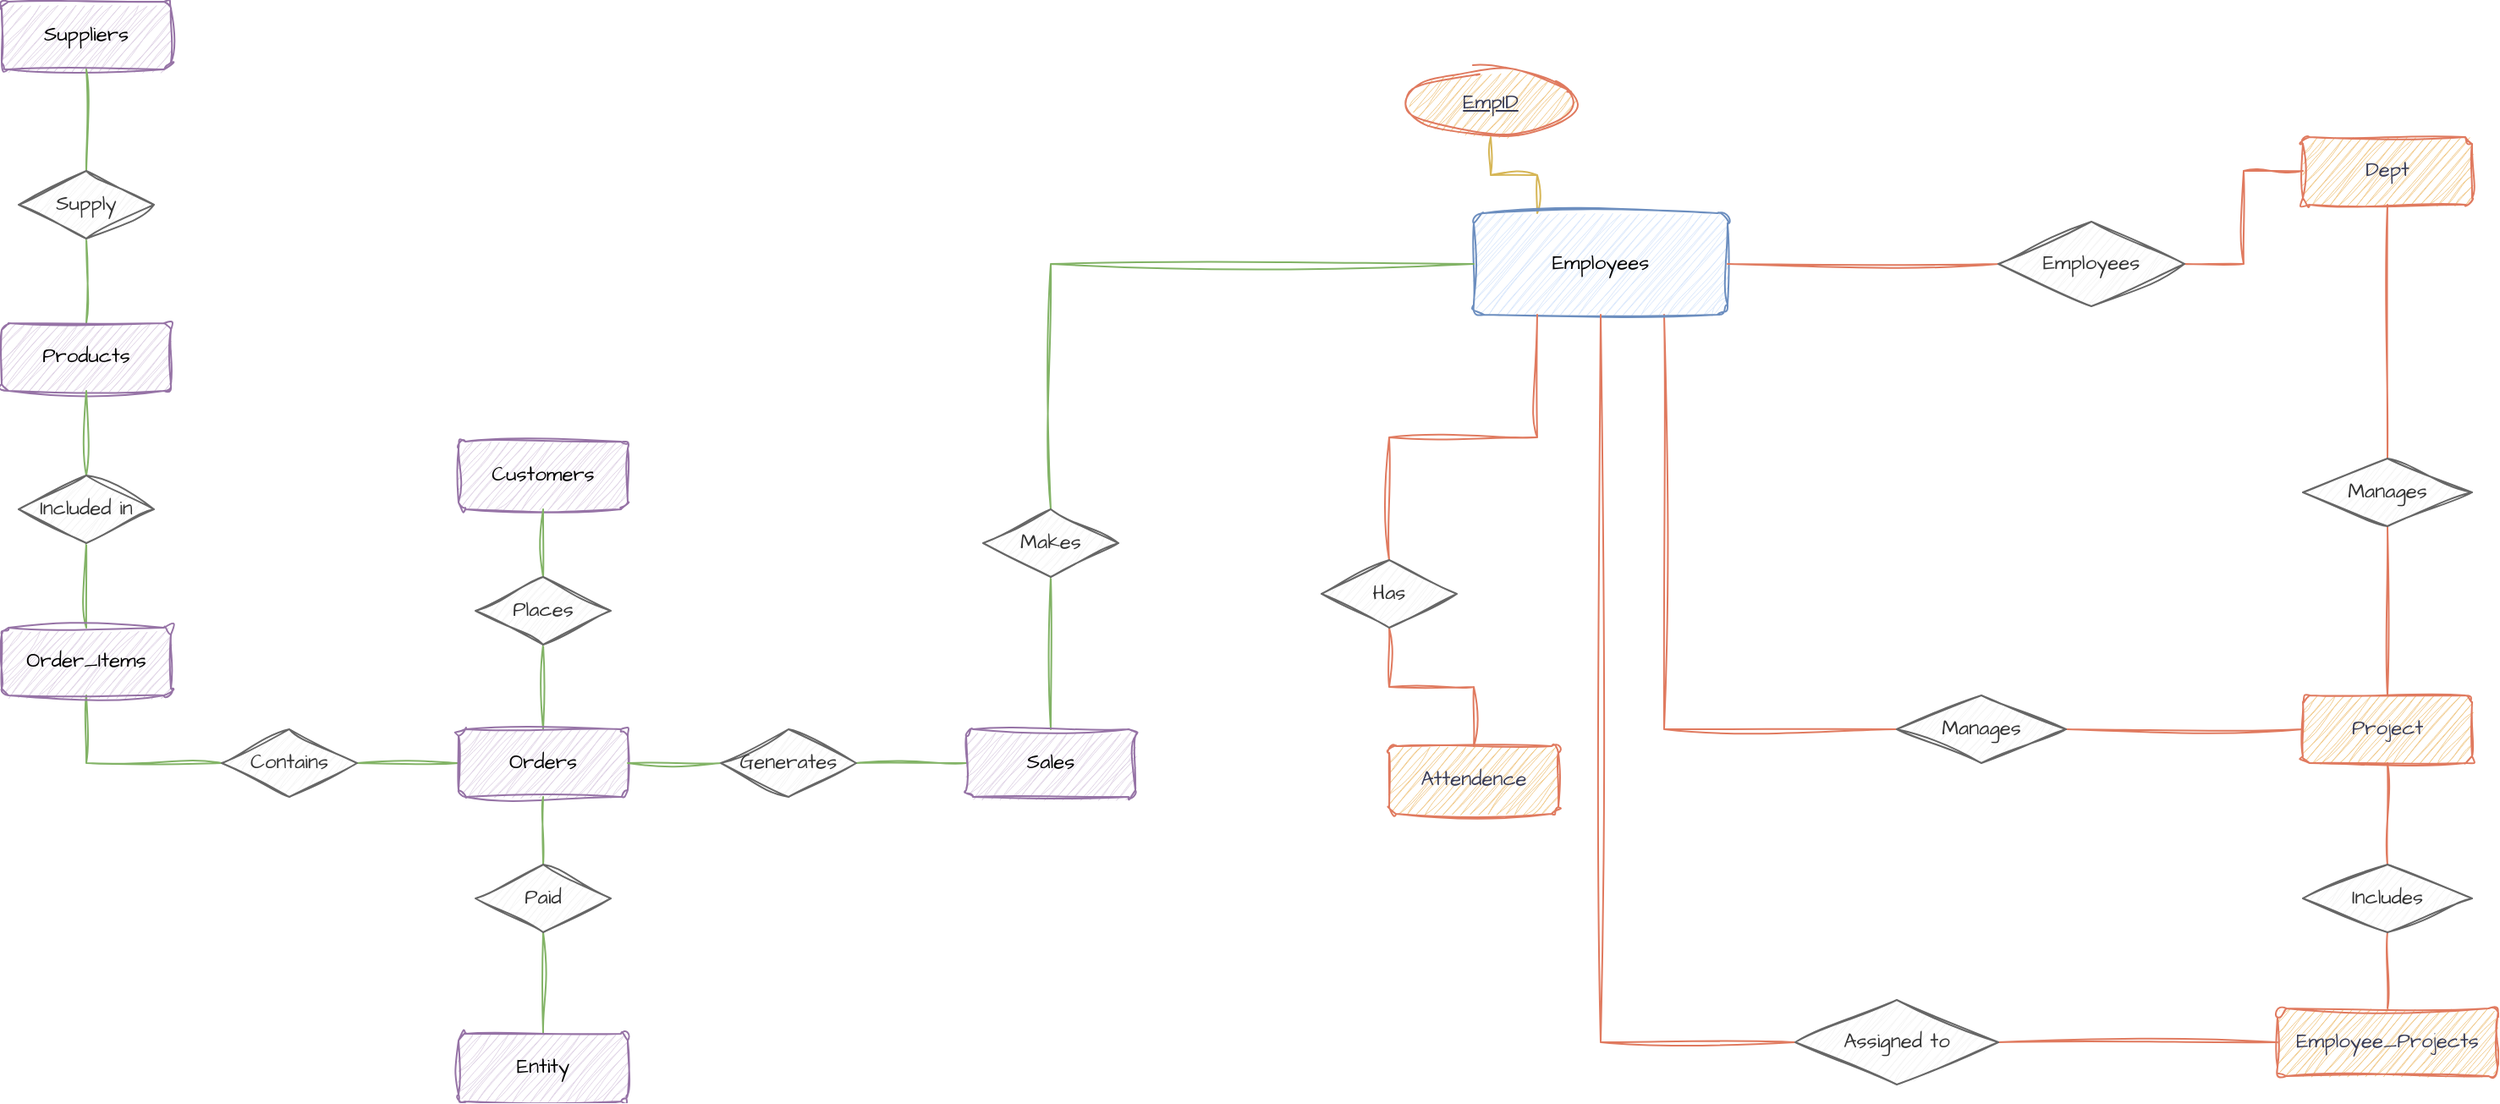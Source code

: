 <mxfile version="26.1.1">
  <diagram id="R2lEEEUBdFMjLlhIrx00" name="Page-1">
    <mxGraphModel dx="1290" dy="-504" grid="1" gridSize="10" guides="1" tooltips="1" connect="1" arrows="1" fold="1" page="1" pageScale="1" pageWidth="850" pageHeight="1100" background="none" math="0" shadow="0" extFonts="Permanent Marker^https://fonts.googleapis.com/css?family=Permanent+Marker">
      <root>
        <mxCell id="0" />
        <mxCell id="1" parent="0" />
        <mxCell id="4vg19BvXnKf1cdxPOleW-86" style="edgeStyle=orthogonalEdgeStyle;rounded=0;sketch=1;hachureGap=4;jiggle=2;curveFitting=1;orthogonalLoop=1;jettySize=auto;html=1;exitX=0;exitY=0.5;exitDx=0;exitDy=0;entryX=0.75;entryY=1;entryDx=0;entryDy=0;strokeColor=#E07A5F;fontFamily=Architects Daughter;fontSource=https%3A%2F%2Ffonts.googleapis.com%2Fcss%3Ffamily%3DArchitects%2BDaughter;fontColor=#393C56;fillColor=#F2CC8F;endArrow=none;startFill=0;" parent="1" source="4vg19BvXnKf1cdxPOleW-85" target="4vg19BvXnKf1cdxPOleW-63" edge="1">
          <mxGeometry relative="1" as="geometry" />
        </mxCell>
        <mxCell id="4vg19BvXnKf1cdxPOleW-131" style="edgeStyle=orthogonalEdgeStyle;rounded=0;sketch=1;hachureGap=4;jiggle=2;curveFitting=1;orthogonalLoop=1;jettySize=auto;html=1;exitX=0.25;exitY=0;exitDx=0;exitDy=0;entryX=0.5;entryY=1;entryDx=0;entryDy=0;strokeColor=#d6b656;fontFamily=Architects Daughter;fontSource=https%3A%2F%2Ffonts.googleapis.com%2Fcss%3Ffamily%3DArchitects%2BDaughter;fontColor=#393C56;fillColor=#fff2cc;endArrow=none;startFill=0;" parent="1" source="4vg19BvXnKf1cdxPOleW-63" target="4vg19BvXnKf1cdxPOleW-129" edge="1">
          <mxGeometry relative="1" as="geometry" />
        </mxCell>
        <mxCell id="4vg19BvXnKf1cdxPOleW-63" value="Employees" style="rounded=1;arcSize=10;whiteSpace=wrap;html=1;align=center;sketch=1;hachureGap=4;jiggle=2;curveFitting=1;fontFamily=Architects Daughter;fontSource=https%3A%2F%2Ffonts.googleapis.com%2Fcss%3Ffamily%3DArchitects%2BDaughter;fillColor=#dae8fc;strokeColor=#6c8ebf;" parent="1" vertex="1">
          <mxGeometry x="1000" y="1405" width="150" height="60" as="geometry" />
        </mxCell>
        <mxCell id="4vg19BvXnKf1cdxPOleW-83" style="edgeStyle=orthogonalEdgeStyle;rounded=0;sketch=1;hachureGap=4;jiggle=2;curveFitting=1;orthogonalLoop=1;jettySize=auto;html=1;strokeColor=#E07A5F;fontFamily=Architects Daughter;fontSource=https%3A%2F%2Ffonts.googleapis.com%2Fcss%3Ffamily%3DArchitects%2BDaughter;fontColor=#393C56;fillColor=#F2CC8F;entryX=0.5;entryY=1;entryDx=0;entryDy=0;endArrow=none;startFill=0;" parent="1" source="4vg19BvXnKf1cdxPOleW-73" target="4vg19BvXnKf1cdxPOleW-64" edge="1">
          <mxGeometry relative="1" as="geometry" />
        </mxCell>
        <mxCell id="4vg19BvXnKf1cdxPOleW-64" value="Dept" style="rounded=1;arcSize=10;whiteSpace=wrap;html=1;align=center;sketch=1;hachureGap=4;jiggle=2;curveFitting=1;strokeColor=#E07A5F;fontFamily=Architects Daughter;fontSource=https%3A%2F%2Ffonts.googleapis.com%2Fcss%3Ffamily%3DArchitects%2BDaughter;fontColor=#393C56;fillColor=#F2CC8F;" parent="1" vertex="1">
          <mxGeometry x="1490" y="1360" width="100" height="40" as="geometry" />
        </mxCell>
        <mxCell id="4vg19BvXnKf1cdxPOleW-92" style="edgeStyle=orthogonalEdgeStyle;rounded=0;sketch=1;hachureGap=4;jiggle=2;curveFitting=1;orthogonalLoop=1;jettySize=auto;html=1;exitX=0.5;exitY=0;exitDx=0;exitDy=0;entryX=0.5;entryY=1;entryDx=0;entryDy=0;strokeColor=#E07A5F;fontFamily=Architects Daughter;fontSource=https%3A%2F%2Ffonts.googleapis.com%2Fcss%3Ffamily%3DArchitects%2BDaughter;fontColor=#393C56;fillColor=#F2CC8F;endArrow=none;startFill=0;" parent="1" source="4vg19BvXnKf1cdxPOleW-91" target="4vg19BvXnKf1cdxPOleW-65" edge="1">
          <mxGeometry relative="1" as="geometry" />
        </mxCell>
        <mxCell id="4vg19BvXnKf1cdxPOleW-65" value="Project" style="rounded=1;arcSize=10;whiteSpace=wrap;html=1;align=center;sketch=1;hachureGap=4;jiggle=2;curveFitting=1;strokeColor=#E07A5F;fontFamily=Architects Daughter;fontSource=https%3A%2F%2Ffonts.googleapis.com%2Fcss%3Ffamily%3DArchitects%2BDaughter;fontColor=#393C56;fillColor=#F2CC8F;" parent="1" vertex="1">
          <mxGeometry x="1490" y="1690" width="100" height="40" as="geometry" />
        </mxCell>
        <mxCell id="4vg19BvXnKf1cdxPOleW-89" style="edgeStyle=orthogonalEdgeStyle;rounded=0;sketch=1;hachureGap=4;jiggle=2;curveFitting=1;orthogonalLoop=1;jettySize=auto;html=1;exitX=0.5;exitY=0;exitDx=0;exitDy=0;entryX=0.5;entryY=1;entryDx=0;entryDy=0;strokeColor=#E07A5F;fontFamily=Architects Daughter;fontSource=https%3A%2F%2Ffonts.googleapis.com%2Fcss%3Ffamily%3DArchitects%2BDaughter;fontColor=#393C56;fillColor=#F2CC8F;endArrow=none;startFill=0;" parent="1" source="4vg19BvXnKf1cdxPOleW-66" target="4vg19BvXnKf1cdxPOleW-79" edge="1">
          <mxGeometry relative="1" as="geometry" />
        </mxCell>
        <mxCell id="4vg19BvXnKf1cdxPOleW-66" value="Attendence" style="rounded=1;arcSize=10;whiteSpace=wrap;html=1;align=center;sketch=1;hachureGap=4;jiggle=2;curveFitting=1;strokeColor=#E07A5F;fontFamily=Architects Daughter;fontSource=https%3A%2F%2Ffonts.googleapis.com%2Fcss%3Ffamily%3DArchitects%2BDaughter;fontColor=#393C56;fillColor=#F2CC8F;" parent="1" vertex="1">
          <mxGeometry x="950" y="1720" width="100" height="40" as="geometry" />
        </mxCell>
        <mxCell id="4vg19BvXnKf1cdxPOleW-98" style="edgeStyle=orthogonalEdgeStyle;rounded=0;sketch=1;hachureGap=4;jiggle=2;curveFitting=1;orthogonalLoop=1;jettySize=auto;html=1;exitX=0.5;exitY=0;exitDx=0;exitDy=0;entryX=0.5;entryY=1;entryDx=0;entryDy=0;strokeColor=#82b366;fontFamily=Architects Daughter;fontSource=https%3A%2F%2Ffonts.googleapis.com%2Fcss%3Ffamily%3DArchitects%2BDaughter;fontColor=#393C56;fillColor=#d5e8d4;endArrow=none;startFill=0;" parent="1" source="4vg19BvXnKf1cdxPOleW-67" target="4vg19BvXnKf1cdxPOleW-97" edge="1">
          <mxGeometry relative="1" as="geometry" />
        </mxCell>
        <mxCell id="4vg19BvXnKf1cdxPOleW-106" style="edgeStyle=orthogonalEdgeStyle;rounded=0;sketch=1;hachureGap=4;jiggle=2;curveFitting=1;orthogonalLoop=1;jettySize=auto;html=1;exitX=0;exitY=0.5;exitDx=0;exitDy=0;entryX=1;entryY=0.5;entryDx=0;entryDy=0;strokeColor=#82b366;fontFamily=Architects Daughter;fontSource=https%3A%2F%2Ffonts.googleapis.com%2Fcss%3Ffamily%3DArchitects%2BDaughter;fontColor=#393C56;fillColor=#d5e8d4;endArrow=none;startFill=0;" parent="1" source="4vg19BvXnKf1cdxPOleW-67" target="4vg19BvXnKf1cdxPOleW-105" edge="1">
          <mxGeometry relative="1" as="geometry" />
        </mxCell>
        <mxCell id="4vg19BvXnKf1cdxPOleW-67" value="Sales" style="rounded=1;arcSize=10;whiteSpace=wrap;html=1;align=center;sketch=1;hachureGap=4;jiggle=2;curveFitting=1;strokeColor=#9673a6;fontFamily=Architects Daughter;fontSource=https%3A%2F%2Ffonts.googleapis.com%2Fcss%3Ffamily%3DArchitects%2BDaughter;fillColor=#e1d5e7;" parent="1" vertex="1">
          <mxGeometry x="700" y="1710" width="100" height="40" as="geometry" />
        </mxCell>
        <mxCell id="4vg19BvXnKf1cdxPOleW-71" style="edgeStyle=orthogonalEdgeStyle;rounded=0;sketch=1;hachureGap=4;jiggle=2;curveFitting=1;orthogonalLoop=1;jettySize=auto;html=1;exitX=1;exitY=0.5;exitDx=0;exitDy=0;entryX=0;entryY=0.5;entryDx=0;entryDy=0;strokeColor=#E07A5F;fontFamily=Architects Daughter;fontSource=https%3A%2F%2Ffonts.googleapis.com%2Fcss%3Ffamily%3DArchitects%2BDaughter;fontColor=#393C56;fillColor=#F2CC8F;endArrow=none;startFill=0;" parent="1" source="4vg19BvXnKf1cdxPOleW-70" target="4vg19BvXnKf1cdxPOleW-64" edge="1">
          <mxGeometry relative="1" as="geometry" />
        </mxCell>
        <mxCell id="4vg19BvXnKf1cdxPOleW-72" style="edgeStyle=orthogonalEdgeStyle;rounded=0;sketch=1;hachureGap=4;jiggle=2;curveFitting=1;orthogonalLoop=1;jettySize=auto;html=1;exitX=0;exitY=0.5;exitDx=0;exitDy=0;entryX=1;entryY=0.5;entryDx=0;entryDy=0;strokeColor=#E07A5F;fontFamily=Architects Daughter;fontSource=https%3A%2F%2Ffonts.googleapis.com%2Fcss%3Ffamily%3DArchitects%2BDaughter;fontColor=#393C56;fillColor=#F2CC8F;endArrow=none;startFill=0;" parent="1" source="4vg19BvXnKf1cdxPOleW-70" target="4vg19BvXnKf1cdxPOleW-63" edge="1">
          <mxGeometry relative="1" as="geometry" />
        </mxCell>
        <mxCell id="4vg19BvXnKf1cdxPOleW-70" value="Employees" style="shape=rhombus;perimeter=rhombusPerimeter;whiteSpace=wrap;html=1;align=center;sketch=1;hachureGap=4;jiggle=2;curveFitting=1;strokeColor=#666666;fontFamily=Architects Daughter;fontSource=https%3A%2F%2Ffonts.googleapis.com%2Fcss%3Ffamily%3DArchitects%2BDaughter;fillColor=#f5f5f5;fontColor=#333333;" parent="1" vertex="1">
          <mxGeometry x="1310" y="1410" width="110" height="50" as="geometry" />
        </mxCell>
        <mxCell id="4vg19BvXnKf1cdxPOleW-84" style="edgeStyle=orthogonalEdgeStyle;rounded=0;sketch=1;hachureGap=4;jiggle=2;curveFitting=1;orthogonalLoop=1;jettySize=auto;html=1;exitX=0.5;exitY=0;exitDx=0;exitDy=0;entryX=0.5;entryY=1;entryDx=0;entryDy=0;strokeColor=#E07A5F;fontFamily=Architects Daughter;fontSource=https%3A%2F%2Ffonts.googleapis.com%2Fcss%3Ffamily%3DArchitects%2BDaughter;fontColor=#393C56;fillColor=#F2CC8F;endArrow=none;startFill=0;" parent="1" source="4vg19BvXnKf1cdxPOleW-65" target="4vg19BvXnKf1cdxPOleW-73" edge="1">
          <mxGeometry relative="1" as="geometry" />
        </mxCell>
        <mxCell id="4vg19BvXnKf1cdxPOleW-73" value="Manages" style="shape=rhombus;perimeter=rhombusPerimeter;whiteSpace=wrap;html=1;align=center;sketch=1;hachureGap=4;jiggle=2;curveFitting=1;strokeColor=#666666;fontFamily=Architects Daughter;fontSource=https%3A%2F%2Ffonts.googleapis.com%2Fcss%3Ffamily%3DArchitects%2BDaughter;fontColor=#333333;fillColor=#f5f5f5;" parent="1" vertex="1">
          <mxGeometry x="1490" y="1550" width="100" height="40" as="geometry" />
        </mxCell>
        <mxCell id="4vg19BvXnKf1cdxPOleW-88" style="edgeStyle=orthogonalEdgeStyle;rounded=0;sketch=1;hachureGap=4;jiggle=2;curveFitting=1;orthogonalLoop=1;jettySize=auto;html=1;exitX=0.5;exitY=0;exitDx=0;exitDy=0;entryX=0.25;entryY=1;entryDx=0;entryDy=0;strokeColor=#E07A5F;fontFamily=Architects Daughter;fontSource=https%3A%2F%2Ffonts.googleapis.com%2Fcss%3Ffamily%3DArchitects%2BDaughter;fontColor=#393C56;fillColor=#F2CC8F;endArrow=none;startFill=0;" parent="1" source="4vg19BvXnKf1cdxPOleW-79" target="4vg19BvXnKf1cdxPOleW-63" edge="1">
          <mxGeometry relative="1" as="geometry" />
        </mxCell>
        <mxCell id="4vg19BvXnKf1cdxPOleW-79" value="Has" style="shape=rhombus;perimeter=rhombusPerimeter;whiteSpace=wrap;html=1;align=center;sketch=1;hachureGap=4;jiggle=2;curveFitting=1;strokeColor=#666666;fontFamily=Architects Daughter;fontSource=https%3A%2F%2Ffonts.googleapis.com%2Fcss%3Ffamily%3DArchitects%2BDaughter;fontColor=#333333;fillColor=#f5f5f5;" parent="1" vertex="1">
          <mxGeometry x="910" y="1610" width="80" height="40" as="geometry" />
        </mxCell>
        <mxCell id="4vg19BvXnKf1cdxPOleW-87" style="edgeStyle=orthogonalEdgeStyle;rounded=0;sketch=1;hachureGap=4;jiggle=2;curveFitting=1;orthogonalLoop=1;jettySize=auto;html=1;exitX=0;exitY=0.5;exitDx=0;exitDy=0;entryX=1;entryY=0.5;entryDx=0;entryDy=0;strokeColor=#E07A5F;fontFamily=Architects Daughter;fontSource=https%3A%2F%2Ffonts.googleapis.com%2Fcss%3Ffamily%3DArchitects%2BDaughter;fontColor=#393C56;fillColor=#F2CC8F;endArrow=none;startFill=0;" parent="1" source="4vg19BvXnKf1cdxPOleW-65" target="4vg19BvXnKf1cdxPOleW-85" edge="1">
          <mxGeometry relative="1" as="geometry" />
        </mxCell>
        <mxCell id="4vg19BvXnKf1cdxPOleW-85" value="Manages" style="shape=rhombus;perimeter=rhombusPerimeter;whiteSpace=wrap;html=1;align=center;sketch=1;hachureGap=4;jiggle=2;curveFitting=1;strokeColor=#666666;fontFamily=Architects Daughter;fontSource=https%3A%2F%2Ffonts.googleapis.com%2Fcss%3Ffamily%3DArchitects%2BDaughter;fontColor=#333333;fillColor=#f5f5f5;" parent="1" vertex="1">
          <mxGeometry x="1250" y="1690" width="100" height="40" as="geometry" />
        </mxCell>
        <mxCell id="4vg19BvXnKf1cdxPOleW-95" style="edgeStyle=orthogonalEdgeStyle;rounded=0;sketch=1;hachureGap=4;jiggle=2;curveFitting=1;orthogonalLoop=1;jettySize=auto;html=1;exitX=0;exitY=0.5;exitDx=0;exitDy=0;entryX=1;entryY=0.5;entryDx=0;entryDy=0;strokeColor=#E07A5F;fontFamily=Architects Daughter;fontSource=https%3A%2F%2Ffonts.googleapis.com%2Fcss%3Ffamily%3DArchitects%2BDaughter;fontColor=#393C56;fillColor=#F2CC8F;endArrow=none;startFill=0;" parent="1" source="4vg19BvXnKf1cdxPOleW-90" target="4vg19BvXnKf1cdxPOleW-94" edge="1">
          <mxGeometry relative="1" as="geometry" />
        </mxCell>
        <mxCell id="4vg19BvXnKf1cdxPOleW-90" value="Employee_Projects" style="rounded=1;arcSize=13;whiteSpace=wrap;html=1;align=center;sketch=1;hachureGap=4;jiggle=2;curveFitting=1;strokeColor=#E07A5F;fontFamily=Architects Daughter;fontSource=https%3A%2F%2Ffonts.googleapis.com%2Fcss%3Ffamily%3DArchitects%2BDaughter;fontColor=#393C56;fillColor=#F2CC8F;" parent="1" vertex="1">
          <mxGeometry x="1475" y="1875" width="130" height="40" as="geometry" />
        </mxCell>
        <mxCell id="4vg19BvXnKf1cdxPOleW-93" style="edgeStyle=orthogonalEdgeStyle;rounded=0;sketch=1;hachureGap=4;jiggle=2;curveFitting=1;orthogonalLoop=1;jettySize=auto;html=1;exitX=0.5;exitY=0;exitDx=0;exitDy=0;entryX=0.5;entryY=1;entryDx=0;entryDy=0;strokeColor=#E07A5F;fontFamily=Architects Daughter;fontSource=https%3A%2F%2Ffonts.googleapis.com%2Fcss%3Ffamily%3DArchitects%2BDaughter;fontColor=#393C56;fillColor=#F2CC8F;endArrow=none;startFill=0;" parent="1" source="4vg19BvXnKf1cdxPOleW-90" target="4vg19BvXnKf1cdxPOleW-91" edge="1">
          <mxGeometry relative="1" as="geometry" />
        </mxCell>
        <mxCell id="4vg19BvXnKf1cdxPOleW-91" value="Includes" style="shape=rhombus;perimeter=rhombusPerimeter;whiteSpace=wrap;html=1;align=center;sketch=1;hachureGap=4;jiggle=2;curveFitting=1;strokeColor=#666666;fontFamily=Architects Daughter;fontSource=https%3A%2F%2Ffonts.googleapis.com%2Fcss%3Ffamily%3DArchitects%2BDaughter;fontColor=#333333;fillColor=#f5f5f5;" parent="1" vertex="1">
          <mxGeometry x="1490" y="1790" width="100" height="40" as="geometry" />
        </mxCell>
        <mxCell id="4vg19BvXnKf1cdxPOleW-96" style="edgeStyle=orthogonalEdgeStyle;rounded=0;sketch=1;hachureGap=4;jiggle=2;curveFitting=1;orthogonalLoop=1;jettySize=auto;html=1;exitX=0;exitY=0.5;exitDx=0;exitDy=0;entryX=0.5;entryY=1;entryDx=0;entryDy=0;strokeColor=#E07A5F;fontFamily=Architects Daughter;fontSource=https%3A%2F%2Ffonts.googleapis.com%2Fcss%3Ffamily%3DArchitects%2BDaughter;fontColor=#393C56;fillColor=#F2CC8F;endArrow=none;startFill=0;" parent="1" source="4vg19BvXnKf1cdxPOleW-94" target="4vg19BvXnKf1cdxPOleW-63" edge="1">
          <mxGeometry relative="1" as="geometry" />
        </mxCell>
        <mxCell id="4vg19BvXnKf1cdxPOleW-94" value="Assigned to" style="shape=rhombus;perimeter=rhombusPerimeter;whiteSpace=wrap;html=1;align=center;sketch=1;hachureGap=4;jiggle=2;curveFitting=1;strokeColor=#666666;fontFamily=Architects Daughter;fontSource=https%3A%2F%2Ffonts.googleapis.com%2Fcss%3Ffamily%3DArchitects%2BDaughter;fontColor=#333333;fillColor=#f5f5f5;" parent="1" vertex="1">
          <mxGeometry x="1190" y="1870" width="120" height="50" as="geometry" />
        </mxCell>
        <mxCell id="4vg19BvXnKf1cdxPOleW-99" style="edgeStyle=orthogonalEdgeStyle;rounded=0;sketch=1;hachureGap=4;jiggle=2;curveFitting=1;orthogonalLoop=1;jettySize=auto;html=1;exitX=0.5;exitY=0;exitDx=0;exitDy=0;entryX=0;entryY=0.5;entryDx=0;entryDy=0;strokeColor=#82b366;fontFamily=Architects Daughter;fontSource=https%3A%2F%2Ffonts.googleapis.com%2Fcss%3Ffamily%3DArchitects%2BDaughter;fontColor=#393C56;fillColor=#d5e8d4;endArrow=none;startFill=0;" parent="1" source="4vg19BvXnKf1cdxPOleW-97" target="4vg19BvXnKf1cdxPOleW-63" edge="1">
          <mxGeometry relative="1" as="geometry" />
        </mxCell>
        <mxCell id="4vg19BvXnKf1cdxPOleW-97" value="Makes" style="shape=rhombus;perimeter=rhombusPerimeter;whiteSpace=wrap;html=1;align=center;sketch=1;hachureGap=4;jiggle=2;curveFitting=1;strokeColor=#666666;fontFamily=Architects Daughter;fontSource=https%3A%2F%2Ffonts.googleapis.com%2Fcss%3Ffamily%3DArchitects%2BDaughter;fontColor=#333333;fillColor=#f5f5f5;" parent="1" vertex="1">
          <mxGeometry x="710" y="1580" width="80" height="40" as="geometry" />
        </mxCell>
        <mxCell id="4vg19BvXnKf1cdxPOleW-103" style="edgeStyle=orthogonalEdgeStyle;rounded=0;sketch=1;hachureGap=4;jiggle=2;curveFitting=1;orthogonalLoop=1;jettySize=auto;html=1;exitX=0.5;exitY=0;exitDx=0;exitDy=0;entryX=0.5;entryY=1;entryDx=0;entryDy=0;strokeColor=#82b366;fontFamily=Architects Daughter;fontSource=https%3A%2F%2Ffonts.googleapis.com%2Fcss%3Ffamily%3DArchitects%2BDaughter;fontColor=#393C56;fillColor=#d5e8d4;endArrow=none;startFill=0;" parent="1" source="4vg19BvXnKf1cdxPOleW-100" target="4vg19BvXnKf1cdxPOleW-102" edge="1">
          <mxGeometry relative="1" as="geometry" />
        </mxCell>
        <mxCell id="4vg19BvXnKf1cdxPOleW-113" style="edgeStyle=orthogonalEdgeStyle;rounded=0;sketch=1;hachureGap=4;jiggle=2;curveFitting=1;orthogonalLoop=1;jettySize=auto;html=1;exitX=0;exitY=0.5;exitDx=0;exitDy=0;entryX=1;entryY=0.5;entryDx=0;entryDy=0;strokeColor=#82b366;fontFamily=Architects Daughter;fontSource=https%3A%2F%2Ffonts.googleapis.com%2Fcss%3Ffamily%3DArchitects%2BDaughter;fontColor=#393C56;fillColor=#d5e8d4;endArrow=none;startFill=0;" parent="1" source="4vg19BvXnKf1cdxPOleW-100" target="4vg19BvXnKf1cdxPOleW-112" edge="1">
          <mxGeometry relative="1" as="geometry" />
        </mxCell>
        <mxCell id="4vg19BvXnKf1cdxPOleW-100" value="Orders" style="rounded=1;arcSize=10;whiteSpace=wrap;html=1;align=center;sketch=1;hachureGap=4;jiggle=2;curveFitting=1;strokeColor=#9673a6;fontFamily=Architects Daughter;fontSource=https%3A%2F%2Ffonts.googleapis.com%2Fcss%3Ffamily%3DArchitects%2BDaughter;fillColor=#e1d5e7;" parent="1" vertex="1">
          <mxGeometry x="400" y="1710" width="100" height="40" as="geometry" />
        </mxCell>
        <mxCell id="4vg19BvXnKf1cdxPOleW-101" value="Customers" style="rounded=1;arcSize=10;whiteSpace=wrap;html=1;align=center;sketch=1;hachureGap=4;jiggle=2;curveFitting=1;strokeColor=#9673a6;fontFamily=Architects Daughter;fontSource=https%3A%2F%2Ffonts.googleapis.com%2Fcss%3Ffamily%3DArchitects%2BDaughter;fillColor=#e1d5e7;" parent="1" vertex="1">
          <mxGeometry x="400" y="1540" width="100" height="40" as="geometry" />
        </mxCell>
        <mxCell id="4vg19BvXnKf1cdxPOleW-104" style="edgeStyle=orthogonalEdgeStyle;rounded=0;sketch=1;hachureGap=4;jiggle=2;curveFitting=1;orthogonalLoop=1;jettySize=auto;html=1;exitX=0.5;exitY=0;exitDx=0;exitDy=0;entryX=0.5;entryY=1;entryDx=0;entryDy=0;strokeColor=#82b366;fontFamily=Architects Daughter;fontSource=https%3A%2F%2Ffonts.googleapis.com%2Fcss%3Ffamily%3DArchitects%2BDaughter;fontColor=#393C56;fillColor=#d5e8d4;endArrow=none;startFill=0;" parent="1" source="4vg19BvXnKf1cdxPOleW-102" target="4vg19BvXnKf1cdxPOleW-101" edge="1">
          <mxGeometry relative="1" as="geometry" />
        </mxCell>
        <mxCell id="4vg19BvXnKf1cdxPOleW-102" value="Places" style="shape=rhombus;perimeter=rhombusPerimeter;whiteSpace=wrap;html=1;align=center;sketch=1;hachureGap=4;jiggle=2;curveFitting=1;strokeColor=#666666;fontFamily=Architects Daughter;fontSource=https%3A%2F%2Ffonts.googleapis.com%2Fcss%3Ffamily%3DArchitects%2BDaughter;fontColor=#333333;fillColor=#f5f5f5;" parent="1" vertex="1">
          <mxGeometry x="410" y="1620" width="80" height="40" as="geometry" />
        </mxCell>
        <mxCell id="4vg19BvXnKf1cdxPOleW-107" style="edgeStyle=orthogonalEdgeStyle;rounded=0;sketch=1;hachureGap=4;jiggle=2;curveFitting=1;orthogonalLoop=1;jettySize=auto;html=1;exitX=0;exitY=0.5;exitDx=0;exitDy=0;entryX=1;entryY=0.5;entryDx=0;entryDy=0;strokeColor=#82b366;fontFamily=Architects Daughter;fontSource=https%3A%2F%2Ffonts.googleapis.com%2Fcss%3Ffamily%3DArchitects%2BDaughter;fontColor=#393C56;fillColor=#d5e8d4;endArrow=none;startFill=0;" parent="1" source="4vg19BvXnKf1cdxPOleW-105" target="4vg19BvXnKf1cdxPOleW-100" edge="1">
          <mxGeometry relative="1" as="geometry" />
        </mxCell>
        <mxCell id="4vg19BvXnKf1cdxPOleW-105" value="Generates" style="shape=rhombus;perimeter=rhombusPerimeter;whiteSpace=wrap;html=1;align=center;sketch=1;hachureGap=4;jiggle=2;curveFitting=1;strokeColor=#666666;fontFamily=Architects Daughter;fontSource=https%3A%2F%2Ffonts.googleapis.com%2Fcss%3Ffamily%3DArchitects%2BDaughter;fontColor=#333333;fillColor=#f5f5f5;" parent="1" vertex="1">
          <mxGeometry x="555" y="1710" width="80" height="40" as="geometry" />
        </mxCell>
        <mxCell id="4vg19BvXnKf1cdxPOleW-111" style="edgeStyle=orthogonalEdgeStyle;rounded=0;sketch=1;hachureGap=4;jiggle=2;curveFitting=1;orthogonalLoop=1;jettySize=auto;html=1;exitX=0.5;exitY=0;exitDx=0;exitDy=0;entryX=0.5;entryY=1;entryDx=0;entryDy=0;strokeColor=#82b366;fontFamily=Architects Daughter;fontSource=https%3A%2F%2Ffonts.googleapis.com%2Fcss%3Ffamily%3DArchitects%2BDaughter;fontColor=#393C56;fillColor=#d5e8d4;endArrow=none;startFill=0;" parent="1" source="4vg19BvXnKf1cdxPOleW-108" target="4vg19BvXnKf1cdxPOleW-109" edge="1">
          <mxGeometry relative="1" as="geometry" />
        </mxCell>
        <mxCell id="4vg19BvXnKf1cdxPOleW-108" value="Entity" style="rounded=1;arcSize=10;whiteSpace=wrap;html=1;align=center;sketch=1;hachureGap=4;jiggle=2;curveFitting=1;strokeColor=#9673a6;fontFamily=Architects Daughter;fontSource=https%3A%2F%2Ffonts.googleapis.com%2Fcss%3Ffamily%3DArchitects%2BDaughter;fillColor=#e1d5e7;" parent="1" vertex="1">
          <mxGeometry x="400" y="1890" width="100" height="40" as="geometry" />
        </mxCell>
        <mxCell id="4vg19BvXnKf1cdxPOleW-110" style="edgeStyle=orthogonalEdgeStyle;rounded=0;sketch=1;hachureGap=4;jiggle=2;curveFitting=1;orthogonalLoop=1;jettySize=auto;html=1;exitX=0.5;exitY=0;exitDx=0;exitDy=0;entryX=0.5;entryY=1;entryDx=0;entryDy=0;strokeColor=#82b366;fontFamily=Architects Daughter;fontSource=https%3A%2F%2Ffonts.googleapis.com%2Fcss%3Ffamily%3DArchitects%2BDaughter;fontColor=#393C56;fillColor=#d5e8d4;endArrow=none;startFill=0;" parent="1" source="4vg19BvXnKf1cdxPOleW-109" target="4vg19BvXnKf1cdxPOleW-100" edge="1">
          <mxGeometry relative="1" as="geometry" />
        </mxCell>
        <mxCell id="4vg19BvXnKf1cdxPOleW-109" value="Paid" style="shape=rhombus;perimeter=rhombusPerimeter;whiteSpace=wrap;html=1;align=center;sketch=1;hachureGap=4;jiggle=2;curveFitting=1;strokeColor=#666666;fontFamily=Architects Daughter;fontSource=https%3A%2F%2Ffonts.googleapis.com%2Fcss%3Ffamily%3DArchitects%2BDaughter;fontColor=#333333;fillColor=#f5f5f5;" parent="1" vertex="1">
          <mxGeometry x="410" y="1790" width="80" height="40" as="geometry" />
        </mxCell>
        <mxCell id="4vg19BvXnKf1cdxPOleW-115" style="edgeStyle=orthogonalEdgeStyle;rounded=0;sketch=1;hachureGap=4;jiggle=2;curveFitting=1;orthogonalLoop=1;jettySize=auto;html=1;exitX=0;exitY=0.5;exitDx=0;exitDy=0;strokeColor=#82b366;fontFamily=Architects Daughter;fontSource=https%3A%2F%2Ffonts.googleapis.com%2Fcss%3Ffamily%3DArchitects%2BDaughter;fontColor=#393C56;fillColor=#d5e8d4;endArrow=none;startFill=0;" parent="1" source="4vg19BvXnKf1cdxPOleW-112" target="4vg19BvXnKf1cdxPOleW-114" edge="1">
          <mxGeometry relative="1" as="geometry" />
        </mxCell>
        <mxCell id="4vg19BvXnKf1cdxPOleW-112" value="Contains" style="shape=rhombus;perimeter=rhombusPerimeter;whiteSpace=wrap;html=1;align=center;sketch=1;hachureGap=4;jiggle=2;curveFitting=1;strokeColor=#666666;fontFamily=Architects Daughter;fontSource=https%3A%2F%2Ffonts.googleapis.com%2Fcss%3Ffamily%3DArchitects%2BDaughter;fontColor=#333333;fillColor=#f5f5f5;" parent="1" vertex="1">
          <mxGeometry x="260" y="1710" width="80" height="40" as="geometry" />
        </mxCell>
        <mxCell id="4vg19BvXnKf1cdxPOleW-122" style="edgeStyle=orthogonalEdgeStyle;rounded=0;sketch=1;hachureGap=4;jiggle=2;curveFitting=1;orthogonalLoop=1;jettySize=auto;html=1;exitX=0.5;exitY=0;exitDx=0;exitDy=0;entryX=0.5;entryY=1;entryDx=0;entryDy=0;strokeColor=#82b366;fontFamily=Architects Daughter;fontSource=https%3A%2F%2Ffonts.googleapis.com%2Fcss%3Ffamily%3DArchitects%2BDaughter;fontColor=#393C56;fillColor=#d5e8d4;endArrow=none;startFill=0;" parent="1" source="4vg19BvXnKf1cdxPOleW-114" target="4vg19BvXnKf1cdxPOleW-121" edge="1">
          <mxGeometry relative="1" as="geometry" />
        </mxCell>
        <mxCell id="4vg19BvXnKf1cdxPOleW-114" value="Order_Items" style="rounded=1;arcSize=10;whiteSpace=wrap;html=1;align=center;sketch=1;hachureGap=4;jiggle=2;curveFitting=1;strokeColor=#9673a6;fontFamily=Architects Daughter;fontSource=https%3A%2F%2Ffonts.googleapis.com%2Fcss%3Ffamily%3DArchitects%2BDaughter;fillColor=#e1d5e7;" parent="1" vertex="1">
          <mxGeometry x="130" y="1650" width="100" height="40" as="geometry" />
        </mxCell>
        <mxCell id="4vg19BvXnKf1cdxPOleW-127" style="edgeStyle=orthogonalEdgeStyle;rounded=0;sketch=1;hachureGap=4;jiggle=2;curveFitting=1;orthogonalLoop=1;jettySize=auto;html=1;exitX=0.5;exitY=0;exitDx=0;exitDy=0;entryX=0.5;entryY=1;entryDx=0;entryDy=0;strokeColor=#82b366;fontFamily=Architects Daughter;fontSource=https%3A%2F%2Ffonts.googleapis.com%2Fcss%3Ffamily%3DArchitects%2BDaughter;fontColor=#393C56;fillColor=#d5e8d4;endArrow=none;startFill=0;" parent="1" source="4vg19BvXnKf1cdxPOleW-120" target="4vg19BvXnKf1cdxPOleW-126" edge="1">
          <mxGeometry relative="1" as="geometry" />
        </mxCell>
        <mxCell id="4vg19BvXnKf1cdxPOleW-120" value="Products" style="rounded=1;arcSize=10;whiteSpace=wrap;html=1;align=center;sketch=1;hachureGap=4;jiggle=2;curveFitting=1;strokeColor=#9673a6;fontFamily=Architects Daughter;fontSource=https%3A%2F%2Ffonts.googleapis.com%2Fcss%3Ffamily%3DArchitects%2BDaughter;fillColor=#e1d5e7;" parent="1" vertex="1">
          <mxGeometry x="130" y="1470" width="100" height="40" as="geometry" />
        </mxCell>
        <mxCell id="4vg19BvXnKf1cdxPOleW-123" style="edgeStyle=orthogonalEdgeStyle;rounded=0;sketch=1;hachureGap=4;jiggle=2;curveFitting=1;orthogonalLoop=1;jettySize=auto;html=1;exitX=0.5;exitY=0;exitDx=0;exitDy=0;entryX=0.5;entryY=1;entryDx=0;entryDy=0;strokeColor=#82b366;fontFamily=Architects Daughter;fontSource=https%3A%2F%2Ffonts.googleapis.com%2Fcss%3Ffamily%3DArchitects%2BDaughter;fontColor=#393C56;fillColor=#d5e8d4;endArrow=none;startFill=0;" parent="1" source="4vg19BvXnKf1cdxPOleW-121" target="4vg19BvXnKf1cdxPOleW-120" edge="1">
          <mxGeometry relative="1" as="geometry" />
        </mxCell>
        <mxCell id="4vg19BvXnKf1cdxPOleW-121" value="Included in" style="shape=rhombus;perimeter=rhombusPerimeter;whiteSpace=wrap;html=1;align=center;sketch=1;hachureGap=4;jiggle=2;curveFitting=1;strokeColor=#666666;fontFamily=Architects Daughter;fontSource=https%3A%2F%2Ffonts.googleapis.com%2Fcss%3Ffamily%3DArchitects%2BDaughter;fontColor=#333333;fillColor=#f5f5f5;" parent="1" vertex="1">
          <mxGeometry x="140" y="1560" width="80" height="40" as="geometry" />
        </mxCell>
        <mxCell id="4vg19BvXnKf1cdxPOleW-124" value="Suppliers" style="rounded=1;arcSize=10;whiteSpace=wrap;html=1;align=center;sketch=1;hachureGap=4;jiggle=2;curveFitting=1;strokeColor=#9673a6;fontFamily=Architects Daughter;fontSource=https%3A%2F%2Ffonts.googleapis.com%2Fcss%3Ffamily%3DArchitects%2BDaughter;fillColor=#e1d5e7;" parent="1" vertex="1">
          <mxGeometry x="130" y="1280" width="100" height="40" as="geometry" />
        </mxCell>
        <mxCell id="4vg19BvXnKf1cdxPOleW-125" style="edgeStyle=orthogonalEdgeStyle;rounded=0;sketch=1;hachureGap=4;jiggle=2;curveFitting=1;orthogonalLoop=1;jettySize=auto;html=1;exitX=0.5;exitY=0;exitDx=0;exitDy=0;entryX=0.5;entryY=1;entryDx=0;entryDy=0;strokeColor=#82b366;fontFamily=Architects Daughter;fontSource=https%3A%2F%2Ffonts.googleapis.com%2Fcss%3Ffamily%3DArchitects%2BDaughter;fontColor=#393C56;fillColor=#d5e8d4;endArrow=none;startFill=0;" parent="1" source="4vg19BvXnKf1cdxPOleW-126" target="4vg19BvXnKf1cdxPOleW-124" edge="1">
          <mxGeometry relative="1" as="geometry" />
        </mxCell>
        <mxCell id="4vg19BvXnKf1cdxPOleW-126" value="Supply" style="shape=rhombus;perimeter=rhombusPerimeter;whiteSpace=wrap;html=1;align=center;sketch=1;hachureGap=4;jiggle=2;curveFitting=1;strokeColor=#666666;fontFamily=Architects Daughter;fontSource=https%3A%2F%2Ffonts.googleapis.com%2Fcss%3Ffamily%3DArchitects%2BDaughter;fontColor=#333333;fillColor=#f5f5f5;" parent="1" vertex="1">
          <mxGeometry x="140" y="1380" width="80" height="40" as="geometry" />
        </mxCell>
        <mxCell id="4vg19BvXnKf1cdxPOleW-129" value="EmpID" style="ellipse;whiteSpace=wrap;html=1;align=center;fontStyle=4;sketch=1;hachureGap=4;jiggle=2;curveFitting=1;strokeColor=#E07A5F;fontFamily=Architects Daughter;fontSource=https%3A%2F%2Ffonts.googleapis.com%2Fcss%3Ffamily%3DArchitects%2BDaughter;fontColor=#393C56;fillColor=#F2CC8F;" parent="1" vertex="1">
          <mxGeometry x="960" y="1320" width="100" height="40" as="geometry" />
        </mxCell>
      </root>
    </mxGraphModel>
  </diagram>
</mxfile>
